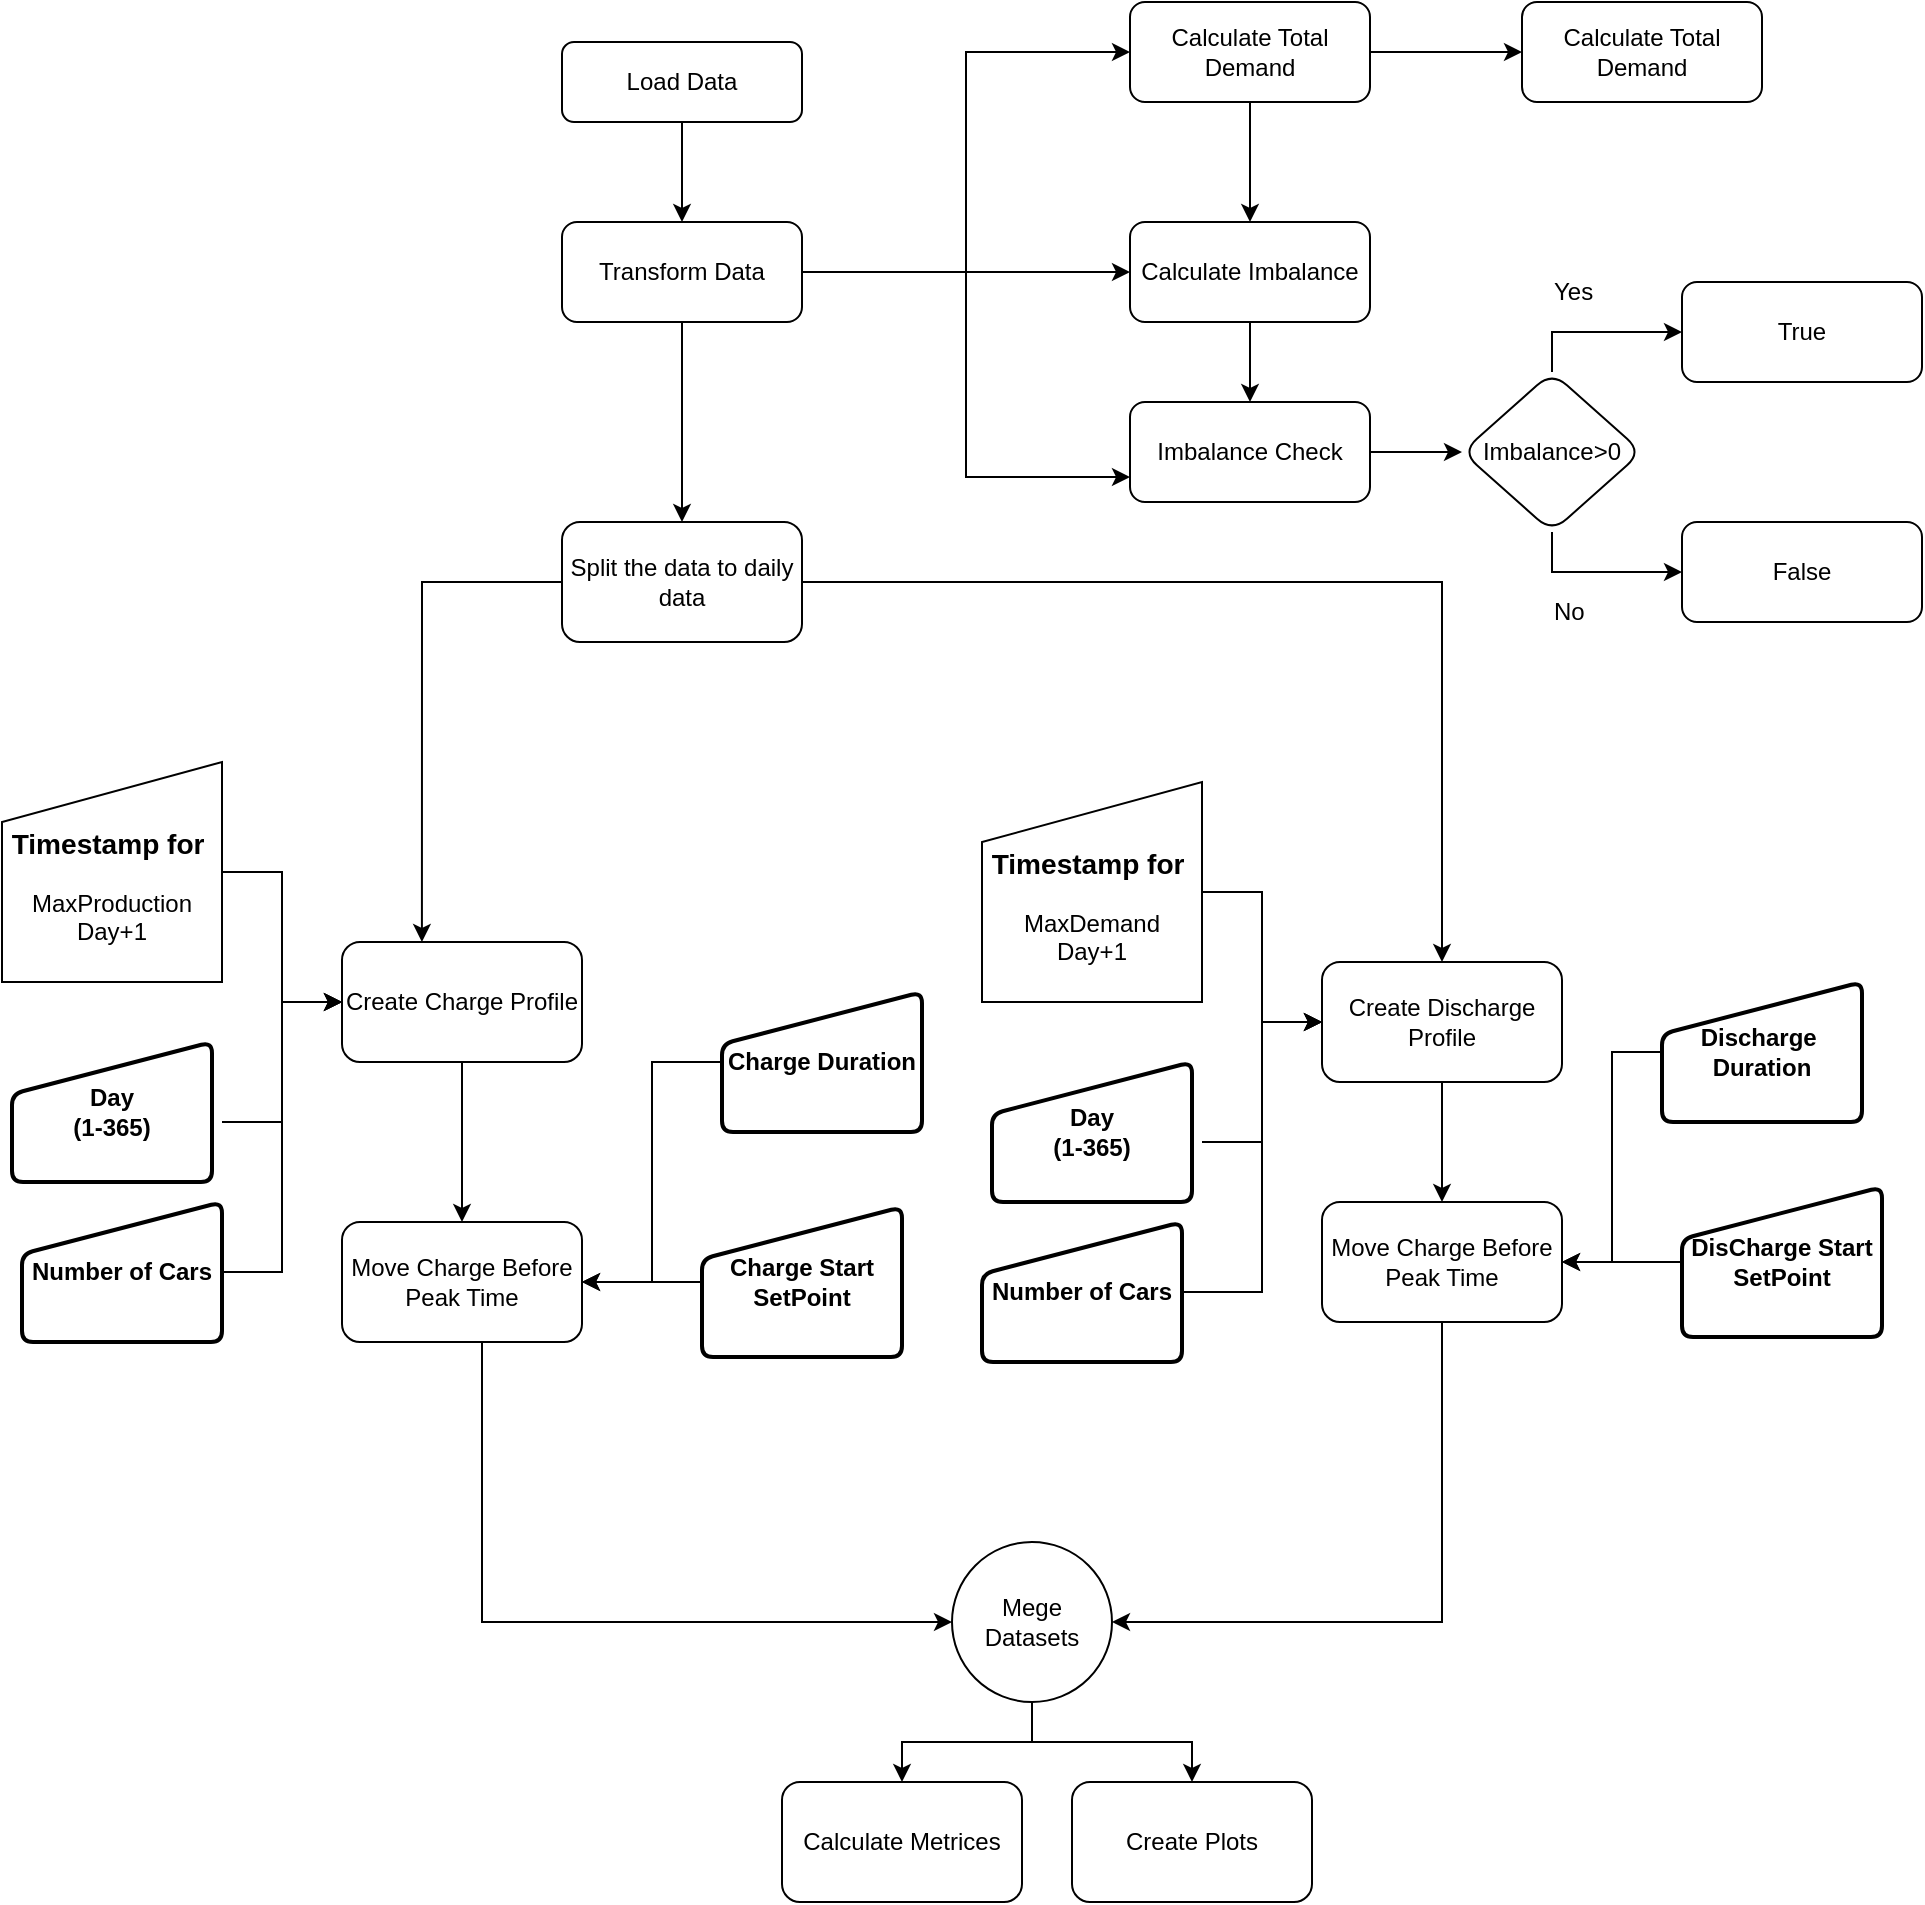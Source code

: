 <mxfile version="21.1.4" type="github">
  <diagram id="C5RBs43oDa-KdzZeNtuy" name="Page-1">
    <mxGraphModel dx="2261" dy="796" grid="1" gridSize="10" guides="1" tooltips="1" connect="1" arrows="1" fold="1" page="1" pageScale="1" pageWidth="827" pageHeight="1169" math="0" shadow="0">
      <root>
        <mxCell id="WIyWlLk6GJQsqaUBKTNV-0" />
        <mxCell id="WIyWlLk6GJQsqaUBKTNV-1" parent="WIyWlLk6GJQsqaUBKTNV-0" />
        <mxCell id="F_5tllZZYPZ8MvSyswzU-1" value="" style="edgeStyle=orthogonalEdgeStyle;rounded=0;orthogonalLoop=1;jettySize=auto;html=1;" parent="WIyWlLk6GJQsqaUBKTNV-1" source="WIyWlLk6GJQsqaUBKTNV-3" target="F_5tllZZYPZ8MvSyswzU-0" edge="1">
          <mxGeometry relative="1" as="geometry" />
        </mxCell>
        <mxCell id="WIyWlLk6GJQsqaUBKTNV-3" value="Load Data" style="rounded=1;whiteSpace=wrap;html=1;fontSize=12;glass=0;strokeWidth=1;shadow=0;" parent="WIyWlLk6GJQsqaUBKTNV-1" vertex="1">
          <mxGeometry x="130" y="40" width="120" height="40" as="geometry" />
        </mxCell>
        <mxCell id="F_5tllZZYPZ8MvSyswzU-9" style="edgeStyle=orthogonalEdgeStyle;rounded=0;orthogonalLoop=1;jettySize=auto;html=1;entryX=0;entryY=0.5;entryDx=0;entryDy=0;" parent="WIyWlLk6GJQsqaUBKTNV-1" source="F_5tllZZYPZ8MvSyswzU-0" target="F_5tllZZYPZ8MvSyswzU-7" edge="1">
          <mxGeometry relative="1" as="geometry" />
        </mxCell>
        <mxCell id="F_5tllZZYPZ8MvSyswzU-28" value="" style="edgeStyle=orthogonalEdgeStyle;rounded=0;orthogonalLoop=1;jettySize=auto;html=1;" parent="WIyWlLk6GJQsqaUBKTNV-1" source="F_5tllZZYPZ8MvSyswzU-0" target="F_5tllZZYPZ8MvSyswzU-27" edge="1">
          <mxGeometry relative="1" as="geometry">
            <Array as="points">
              <mxPoint x="190" y="260" />
              <mxPoint x="190" y="260" />
            </Array>
          </mxGeometry>
        </mxCell>
        <mxCell id="F_5tllZZYPZ8MvSyswzU-29" style="edgeStyle=orthogonalEdgeStyle;rounded=0;orthogonalLoop=1;jettySize=auto;html=1;entryX=0;entryY=0.5;entryDx=0;entryDy=0;" parent="WIyWlLk6GJQsqaUBKTNV-1" source="F_5tllZZYPZ8MvSyswzU-0" target="F_5tllZZYPZ8MvSyswzU-3" edge="1">
          <mxGeometry relative="1" as="geometry" />
        </mxCell>
        <mxCell id="F_5tllZZYPZ8MvSyswzU-30" style="edgeStyle=orthogonalEdgeStyle;rounded=0;orthogonalLoop=1;jettySize=auto;html=1;entryX=0;entryY=0.75;entryDx=0;entryDy=0;" parent="WIyWlLk6GJQsqaUBKTNV-1" source="F_5tllZZYPZ8MvSyswzU-0" target="F_5tllZZYPZ8MvSyswzU-8" edge="1">
          <mxGeometry relative="1" as="geometry" />
        </mxCell>
        <mxCell id="F_5tllZZYPZ8MvSyswzU-0" value="Transform Data" style="rounded=1;whiteSpace=wrap;html=1;fontSize=12;glass=0;strokeWidth=1;shadow=0;" parent="WIyWlLk6GJQsqaUBKTNV-1" vertex="1">
          <mxGeometry x="130" y="130" width="120" height="50" as="geometry" />
        </mxCell>
        <mxCell id="F_5tllZZYPZ8MvSyswzU-15" value="" style="edgeStyle=orthogonalEdgeStyle;rounded=0;orthogonalLoop=1;jettySize=auto;html=1;" parent="WIyWlLk6GJQsqaUBKTNV-1" source="F_5tllZZYPZ8MvSyswzU-3" target="F_5tllZZYPZ8MvSyswzU-8" edge="1">
          <mxGeometry relative="1" as="geometry" />
        </mxCell>
        <mxCell id="F_5tllZZYPZ8MvSyswzU-3" value="Calculate Imbalance" style="rounded=1;whiteSpace=wrap;html=1;fontSize=12;glass=0;strokeWidth=1;shadow=0;" parent="WIyWlLk6GJQsqaUBKTNV-1" vertex="1">
          <mxGeometry x="414" y="130" width="120" height="50" as="geometry" />
        </mxCell>
        <mxCell id="F_5tllZZYPZ8MvSyswzU-12" value="" style="edgeStyle=orthogonalEdgeStyle;rounded=0;orthogonalLoop=1;jettySize=auto;html=1;" parent="WIyWlLk6GJQsqaUBKTNV-1" source="F_5tllZZYPZ8MvSyswzU-7" target="F_5tllZZYPZ8MvSyswzU-11" edge="1">
          <mxGeometry relative="1" as="geometry" />
        </mxCell>
        <mxCell id="F_5tllZZYPZ8MvSyswzU-13" style="edgeStyle=orthogonalEdgeStyle;rounded=0;orthogonalLoop=1;jettySize=auto;html=1;exitX=0.5;exitY=1;exitDx=0;exitDy=0;entryX=0.5;entryY=0;entryDx=0;entryDy=0;" parent="WIyWlLk6GJQsqaUBKTNV-1" source="F_5tllZZYPZ8MvSyswzU-7" target="F_5tllZZYPZ8MvSyswzU-3" edge="1">
          <mxGeometry relative="1" as="geometry" />
        </mxCell>
        <mxCell id="F_5tllZZYPZ8MvSyswzU-7" value="Calculate Total Demand" style="rounded=1;whiteSpace=wrap;html=1;fontSize=12;glass=0;strokeWidth=1;shadow=0;" parent="WIyWlLk6GJQsqaUBKTNV-1" vertex="1">
          <mxGeometry x="414" y="20" width="120" height="50" as="geometry" />
        </mxCell>
        <mxCell id="F_5tllZZYPZ8MvSyswzU-14" style="edgeStyle=orthogonalEdgeStyle;rounded=0;orthogonalLoop=1;jettySize=auto;html=1;exitX=0.75;exitY=1;exitDx=0;exitDy=0;" parent="WIyWlLk6GJQsqaUBKTNV-1" source="F_5tllZZYPZ8MvSyswzU-8" edge="1">
          <mxGeometry relative="1" as="geometry">
            <mxPoint x="504" y="250" as="targetPoint" />
          </mxGeometry>
        </mxCell>
        <mxCell id="F_5tllZZYPZ8MvSyswzU-17" value="" style="edgeStyle=orthogonalEdgeStyle;rounded=0;orthogonalLoop=1;jettySize=auto;html=1;" parent="WIyWlLk6GJQsqaUBKTNV-1" source="F_5tllZZYPZ8MvSyswzU-8" target="F_5tllZZYPZ8MvSyswzU-16" edge="1">
          <mxGeometry relative="1" as="geometry" />
        </mxCell>
        <mxCell id="F_5tllZZYPZ8MvSyswzU-8" value="Imbalance Check" style="rounded=1;whiteSpace=wrap;html=1;fontSize=12;glass=0;strokeWidth=1;shadow=0;" parent="WIyWlLk6GJQsqaUBKTNV-1" vertex="1">
          <mxGeometry x="414" y="220" width="120" height="50" as="geometry" />
        </mxCell>
        <mxCell id="F_5tllZZYPZ8MvSyswzU-11" value="Calculate Total Demand" style="rounded=1;whiteSpace=wrap;html=1;fontSize=12;glass=0;strokeWidth=1;shadow=0;" parent="WIyWlLk6GJQsqaUBKTNV-1" vertex="1">
          <mxGeometry x="610" y="20" width="120" height="50" as="geometry" />
        </mxCell>
        <mxCell id="F_5tllZZYPZ8MvSyswzU-21" style="edgeStyle=orthogonalEdgeStyle;rounded=0;orthogonalLoop=1;jettySize=auto;html=1;exitX=0.5;exitY=0;exitDx=0;exitDy=0;entryX=0;entryY=0.5;entryDx=0;entryDy=0;fontStyle=0" parent="WIyWlLk6GJQsqaUBKTNV-1" source="F_5tllZZYPZ8MvSyswzU-16" target="F_5tllZZYPZ8MvSyswzU-19" edge="1">
          <mxGeometry relative="1" as="geometry" />
        </mxCell>
        <mxCell id="F_5tllZZYPZ8MvSyswzU-24" style="edgeStyle=orthogonalEdgeStyle;rounded=0;orthogonalLoop=1;jettySize=auto;html=1;entryX=0;entryY=0.5;entryDx=0;entryDy=0;" parent="WIyWlLk6GJQsqaUBKTNV-1" source="F_5tllZZYPZ8MvSyswzU-16" target="F_5tllZZYPZ8MvSyswzU-20" edge="1">
          <mxGeometry relative="1" as="geometry">
            <Array as="points">
              <mxPoint x="625" y="305" />
            </Array>
          </mxGeometry>
        </mxCell>
        <mxCell id="F_5tllZZYPZ8MvSyswzU-16" value="Imbalance&amp;gt;0" style="rhombus;whiteSpace=wrap;html=1;rounded=1;glass=0;strokeWidth=1;shadow=0;" parent="WIyWlLk6GJQsqaUBKTNV-1" vertex="1">
          <mxGeometry x="580" y="205" width="90" height="80" as="geometry" />
        </mxCell>
        <mxCell id="F_5tllZZYPZ8MvSyswzU-19" value="True" style="rounded=1;whiteSpace=wrap;html=1;fontSize=12;glass=0;strokeWidth=1;shadow=0;" parent="WIyWlLk6GJQsqaUBKTNV-1" vertex="1">
          <mxGeometry x="690" y="160" width="120" height="50" as="geometry" />
        </mxCell>
        <mxCell id="F_5tllZZYPZ8MvSyswzU-20" value="False" style="rounded=1;whiteSpace=wrap;html=1;fontSize=12;glass=0;strokeWidth=1;shadow=0;" parent="WIyWlLk6GJQsqaUBKTNV-1" vertex="1">
          <mxGeometry x="690" y="280" width="120" height="50" as="geometry" />
        </mxCell>
        <mxCell id="F_5tllZZYPZ8MvSyswzU-25" value="Yes" style="text;strokeColor=none;fillColor=none;align=left;verticalAlign=middle;spacingLeft=4;spacingRight=4;overflow=hidden;points=[[0,0.5],[1,0.5]];portConstraint=eastwest;rotatable=0;whiteSpace=wrap;html=1;" parent="WIyWlLk6GJQsqaUBKTNV-1" vertex="1">
          <mxGeometry x="620" y="150" width="80" height="30" as="geometry" />
        </mxCell>
        <mxCell id="F_5tllZZYPZ8MvSyswzU-26" value="No" style="text;strokeColor=none;fillColor=none;align=left;verticalAlign=middle;spacingLeft=4;spacingRight=4;overflow=hidden;points=[[0,0.5],[1,0.5]];portConstraint=eastwest;rotatable=0;whiteSpace=wrap;html=1;" parent="WIyWlLk6GJQsqaUBKTNV-1" vertex="1">
          <mxGeometry x="620" y="310" width="80" height="30" as="geometry" />
        </mxCell>
        <mxCell id="F_5tllZZYPZ8MvSyswzU-75" style="edgeStyle=orthogonalEdgeStyle;rounded=0;orthogonalLoop=1;jettySize=auto;html=1;entryX=0.333;entryY=0;entryDx=0;entryDy=0;entryPerimeter=0;" parent="WIyWlLk6GJQsqaUBKTNV-1" source="F_5tllZZYPZ8MvSyswzU-27" target="F_5tllZZYPZ8MvSyswzU-33" edge="1">
          <mxGeometry relative="1" as="geometry">
            <Array as="points">
              <mxPoint x="60" y="310" />
            </Array>
          </mxGeometry>
        </mxCell>
        <mxCell id="F_5tllZZYPZ8MvSyswzU-76" style="edgeStyle=orthogonalEdgeStyle;rounded=0;orthogonalLoop=1;jettySize=auto;html=1;entryX=0.5;entryY=0;entryDx=0;entryDy=0;" parent="WIyWlLk6GJQsqaUBKTNV-1" source="F_5tllZZYPZ8MvSyswzU-27" target="F_5tllZZYPZ8MvSyswzU-71" edge="1">
          <mxGeometry relative="1" as="geometry" />
        </mxCell>
        <mxCell id="F_5tllZZYPZ8MvSyswzU-27" value="Split the data to daily data" style="whiteSpace=wrap;html=1;rounded=1;glass=0;strokeWidth=1;shadow=0;" parent="WIyWlLk6GJQsqaUBKTNV-1" vertex="1">
          <mxGeometry x="130" y="280" width="120" height="60" as="geometry" />
        </mxCell>
        <mxCell id="F_5tllZZYPZ8MvSyswzU-68" value="" style="group" parent="WIyWlLk6GJQsqaUBKTNV-1" vertex="1" connectable="0">
          <mxGeometry x="-150" y="400" width="290" height="210" as="geometry" />
        </mxCell>
        <mxCell id="F_5tllZZYPZ8MvSyswzU-40" value="" style="edgeStyle=orthogonalEdgeStyle;rounded=0;orthogonalLoop=1;jettySize=auto;html=1;" parent="F_5tllZZYPZ8MvSyswzU-68" target="F_5tllZZYPZ8MvSyswzU-33" edge="1">
          <mxGeometry relative="1" as="geometry">
            <mxPoint x="110" y="180" as="sourcePoint" />
            <Array as="points">
              <mxPoint x="140" y="180" />
              <mxPoint x="140" y="120" />
            </Array>
          </mxGeometry>
        </mxCell>
        <mxCell id="F_5tllZZYPZ8MvSyswzU-33" value="Create Charge Profile" style="rounded=1;whiteSpace=wrap;html=1;glass=0;strokeWidth=1;shadow=0;" parent="F_5tllZZYPZ8MvSyswzU-68" vertex="1">
          <mxGeometry x="170" y="90" width="120" height="60" as="geometry" />
        </mxCell>
        <mxCell id="F_5tllZZYPZ8MvSyswzU-41" value="&lt;h3&gt;Timestamp for&amp;nbsp;&lt;/h3&gt;MaxProduction&lt;br&gt;Day+1" style="shape=manualInput;whiteSpace=wrap;html=1;" parent="F_5tllZZYPZ8MvSyswzU-68" vertex="1">
          <mxGeometry width="110" height="110" as="geometry" />
        </mxCell>
        <mxCell id="F_5tllZZYPZ8MvSyswzU-44" value="&lt;b&gt;Day&lt;br&gt;(1-365)&lt;br&gt;&lt;/b&gt;" style="html=1;strokeWidth=2;shape=manualInput;whiteSpace=wrap;rounded=1;size=26;arcSize=11;" parent="F_5tllZZYPZ8MvSyswzU-68" vertex="1">
          <mxGeometry x="5" y="140" width="100" height="70" as="geometry" />
        </mxCell>
        <mxCell id="F_5tllZZYPZ8MvSyswzU-42" style="edgeStyle=orthogonalEdgeStyle;rounded=0;orthogonalLoop=1;jettySize=auto;html=1;entryX=0;entryY=0.5;entryDx=0;entryDy=0;" parent="F_5tllZZYPZ8MvSyswzU-68" source="F_5tllZZYPZ8MvSyswzU-41" target="F_5tllZZYPZ8MvSyswzU-33" edge="1">
          <mxGeometry relative="1" as="geometry" />
        </mxCell>
        <mxCell id="F_5tllZZYPZ8MvSyswzU-69" value="" style="group" parent="WIyWlLk6GJQsqaUBKTNV-1" vertex="1" connectable="0">
          <mxGeometry x="340" y="410" width="290" height="210" as="geometry" />
        </mxCell>
        <mxCell id="F_5tllZZYPZ8MvSyswzU-70" value="" style="edgeStyle=orthogonalEdgeStyle;rounded=0;orthogonalLoop=1;jettySize=auto;html=1;" parent="F_5tllZZYPZ8MvSyswzU-69" target="F_5tllZZYPZ8MvSyswzU-71" edge="1">
          <mxGeometry relative="1" as="geometry">
            <mxPoint x="110" y="180" as="sourcePoint" />
            <Array as="points">
              <mxPoint x="140" y="180" />
              <mxPoint x="140" y="120" />
            </Array>
          </mxGeometry>
        </mxCell>
        <mxCell id="F_5tllZZYPZ8MvSyswzU-71" value="Create Discharge Profile" style="rounded=1;whiteSpace=wrap;html=1;glass=0;strokeWidth=1;shadow=0;" parent="F_5tllZZYPZ8MvSyswzU-69" vertex="1">
          <mxGeometry x="170" y="90" width="120" height="60" as="geometry" />
        </mxCell>
        <mxCell id="F_5tllZZYPZ8MvSyswzU-72" value="&lt;h3&gt;Timestamp for&amp;nbsp;&lt;/h3&gt;MaxDemand&lt;br&gt;Day+1" style="shape=manualInput;whiteSpace=wrap;html=1;" parent="F_5tllZZYPZ8MvSyswzU-69" vertex="1">
          <mxGeometry width="110" height="110" as="geometry" />
        </mxCell>
        <mxCell id="F_5tllZZYPZ8MvSyswzU-73" value="&lt;b&gt;Day&lt;br&gt;(1-365)&lt;br&gt;&lt;/b&gt;" style="html=1;strokeWidth=2;shape=manualInput;whiteSpace=wrap;rounded=1;size=26;arcSize=11;" parent="F_5tllZZYPZ8MvSyswzU-69" vertex="1">
          <mxGeometry x="5" y="140" width="100" height="70" as="geometry" />
        </mxCell>
        <mxCell id="F_5tllZZYPZ8MvSyswzU-74" style="edgeStyle=orthogonalEdgeStyle;rounded=0;orthogonalLoop=1;jettySize=auto;html=1;entryX=0;entryY=0.5;entryDx=0;entryDy=0;" parent="F_5tllZZYPZ8MvSyswzU-69" source="F_5tllZZYPZ8MvSyswzU-72" target="F_5tllZZYPZ8MvSyswzU-71" edge="1">
          <mxGeometry relative="1" as="geometry" />
        </mxCell>
        <mxCell id="F_5tllZZYPZ8MvSyswzU-80" style="edgeStyle=orthogonalEdgeStyle;rounded=0;orthogonalLoop=1;jettySize=auto;html=1;entryX=0.5;entryY=0;entryDx=0;entryDy=0;" parent="WIyWlLk6GJQsqaUBKTNV-1" source="F_5tllZZYPZ8MvSyswzU-77" target="F_5tllZZYPZ8MvSyswzU-81" edge="1">
          <mxGeometry relative="1" as="geometry">
            <mxPoint x="385" y="910" as="targetPoint" />
          </mxGeometry>
        </mxCell>
        <mxCell id="F_5tllZZYPZ8MvSyswzU-87" style="edgeStyle=orthogonalEdgeStyle;rounded=0;orthogonalLoop=1;jettySize=auto;html=1;entryX=0.5;entryY=0;entryDx=0;entryDy=0;" parent="WIyWlLk6GJQsqaUBKTNV-1" source="F_5tllZZYPZ8MvSyswzU-77" target="F_5tllZZYPZ8MvSyswzU-86" edge="1">
          <mxGeometry relative="1" as="geometry" />
        </mxCell>
        <mxCell id="F_5tllZZYPZ8MvSyswzU-77" value="Mege Datasets" style="ellipse;whiteSpace=wrap;html=1;rounded=1;glass=0;strokeWidth=1;shadow=0;" parent="WIyWlLk6GJQsqaUBKTNV-1" vertex="1">
          <mxGeometry x="325" y="790" width="80" height="80" as="geometry" />
        </mxCell>
        <mxCell id="F_5tllZZYPZ8MvSyswzU-81" value="Calculate Metrices" style="rounded=1;whiteSpace=wrap;html=1;" parent="WIyWlLk6GJQsqaUBKTNV-1" vertex="1">
          <mxGeometry x="240" y="910" width="120" height="60" as="geometry" />
        </mxCell>
        <mxCell id="F_5tllZZYPZ8MvSyswzU-84" style="edgeStyle=orthogonalEdgeStyle;rounded=0;orthogonalLoop=1;jettySize=auto;html=1;entryX=0;entryY=0.5;entryDx=0;entryDy=0;" parent="WIyWlLk6GJQsqaUBKTNV-1" source="F_5tllZZYPZ8MvSyswzU-82" target="F_5tllZZYPZ8MvSyswzU-33" edge="1">
          <mxGeometry relative="1" as="geometry">
            <Array as="points">
              <mxPoint x="-10" y="655" />
              <mxPoint x="-10" y="520" />
            </Array>
          </mxGeometry>
        </mxCell>
        <mxCell id="F_5tllZZYPZ8MvSyswzU-82" value="&lt;b&gt;Number of Cars&lt;br&gt;&lt;/b&gt;" style="html=1;strokeWidth=2;shape=manualInput;whiteSpace=wrap;rounded=1;size=26;arcSize=11;" parent="WIyWlLk6GJQsqaUBKTNV-1" vertex="1">
          <mxGeometry x="-140" y="620" width="100" height="70" as="geometry" />
        </mxCell>
        <mxCell id="F_5tllZZYPZ8MvSyswzU-85" style="edgeStyle=orthogonalEdgeStyle;rounded=0;orthogonalLoop=1;jettySize=auto;html=1;entryX=0;entryY=0.5;entryDx=0;entryDy=0;" parent="WIyWlLk6GJQsqaUBKTNV-1" source="F_5tllZZYPZ8MvSyswzU-83" target="F_5tllZZYPZ8MvSyswzU-71" edge="1">
          <mxGeometry relative="1" as="geometry">
            <Array as="points">
              <mxPoint x="480" y="665" />
              <mxPoint x="480" y="530" />
            </Array>
          </mxGeometry>
        </mxCell>
        <mxCell id="F_5tllZZYPZ8MvSyswzU-83" value="&lt;b style=&quot;border-color: var(--border-color);&quot;&gt;Number of Cars&lt;/b&gt;&lt;b&gt;&lt;br&gt;&lt;/b&gt;" style="html=1;strokeWidth=2;shape=manualInput;whiteSpace=wrap;rounded=1;size=26;arcSize=11;" parent="WIyWlLk6GJQsqaUBKTNV-1" vertex="1">
          <mxGeometry x="340" y="630" width="100" height="70" as="geometry" />
        </mxCell>
        <mxCell id="F_5tllZZYPZ8MvSyswzU-86" value="Create Plots" style="rounded=1;whiteSpace=wrap;html=1;" parent="WIyWlLk6GJQsqaUBKTNV-1" vertex="1">
          <mxGeometry x="385" y="910" width="120" height="60" as="geometry" />
        </mxCell>
        <mxCell id="Du1bYVLPFrx_t7pOMEu5-16" style="edgeStyle=orthogonalEdgeStyle;rounded=0;orthogonalLoop=1;jettySize=auto;html=1;entryX=0;entryY=0.5;entryDx=0;entryDy=0;" edge="1" parent="WIyWlLk6GJQsqaUBKTNV-1" source="Du1bYVLPFrx_t7pOMEu5-0" target="F_5tllZZYPZ8MvSyswzU-77">
          <mxGeometry relative="1" as="geometry">
            <Array as="points">
              <mxPoint x="90" y="830" />
            </Array>
          </mxGeometry>
        </mxCell>
        <mxCell id="Du1bYVLPFrx_t7pOMEu5-0" value="Move Charge Before Peak Time" style="whiteSpace=wrap;html=1;rounded=1;glass=0;strokeWidth=1;shadow=0;" vertex="1" parent="WIyWlLk6GJQsqaUBKTNV-1">
          <mxGeometry x="20" y="630" width="120" height="60" as="geometry" />
        </mxCell>
        <mxCell id="Du1bYVLPFrx_t7pOMEu5-1" value="" style="edgeStyle=orthogonalEdgeStyle;rounded=0;orthogonalLoop=1;jettySize=auto;html=1;" edge="1" parent="WIyWlLk6GJQsqaUBKTNV-1" source="F_5tllZZYPZ8MvSyswzU-33" target="Du1bYVLPFrx_t7pOMEu5-0">
          <mxGeometry relative="1" as="geometry" />
        </mxCell>
        <mxCell id="Du1bYVLPFrx_t7pOMEu5-8" style="edgeStyle=orthogonalEdgeStyle;rounded=0;orthogonalLoop=1;jettySize=auto;html=1;entryX=1;entryY=0.5;entryDx=0;entryDy=0;" edge="1" parent="WIyWlLk6GJQsqaUBKTNV-1" source="Du1bYVLPFrx_t7pOMEu5-4" target="Du1bYVLPFrx_t7pOMEu5-0">
          <mxGeometry relative="1" as="geometry" />
        </mxCell>
        <mxCell id="Du1bYVLPFrx_t7pOMEu5-4" value="&lt;b&gt;Charge Duration&lt;br&gt;&lt;/b&gt;" style="html=1;strokeWidth=2;shape=manualInput;whiteSpace=wrap;rounded=1;size=26;arcSize=11;" vertex="1" parent="WIyWlLk6GJQsqaUBKTNV-1">
          <mxGeometry x="210" y="515" width="100" height="70" as="geometry" />
        </mxCell>
        <mxCell id="Du1bYVLPFrx_t7pOMEu5-6" value="" style="edgeStyle=orthogonalEdgeStyle;rounded=0;orthogonalLoop=1;jettySize=auto;html=1;" edge="1" parent="WIyWlLk6GJQsqaUBKTNV-1" source="Du1bYVLPFrx_t7pOMEu5-5" target="Du1bYVLPFrx_t7pOMEu5-0">
          <mxGeometry relative="1" as="geometry" />
        </mxCell>
        <mxCell id="Du1bYVLPFrx_t7pOMEu5-5" value="&lt;b&gt;Charge Start SetPoint&lt;br&gt;&lt;/b&gt;" style="html=1;strokeWidth=2;shape=manualInput;whiteSpace=wrap;rounded=1;size=26;arcSize=11;" vertex="1" parent="WIyWlLk6GJQsqaUBKTNV-1">
          <mxGeometry x="200" y="622.5" width="100" height="75" as="geometry" />
        </mxCell>
        <mxCell id="Du1bYVLPFrx_t7pOMEu5-15" style="edgeStyle=orthogonalEdgeStyle;rounded=0;orthogonalLoop=1;jettySize=auto;html=1;entryX=1;entryY=0.5;entryDx=0;entryDy=0;" edge="1" parent="WIyWlLk6GJQsqaUBKTNV-1" source="Du1bYVLPFrx_t7pOMEu5-9" target="F_5tllZZYPZ8MvSyswzU-77">
          <mxGeometry relative="1" as="geometry">
            <Array as="points">
              <mxPoint x="570" y="830" />
            </Array>
          </mxGeometry>
        </mxCell>
        <mxCell id="Du1bYVLPFrx_t7pOMEu5-9" value="Move Charge Before Peak Time" style="whiteSpace=wrap;html=1;rounded=1;glass=0;strokeWidth=1;shadow=0;" vertex="1" parent="WIyWlLk6GJQsqaUBKTNV-1">
          <mxGeometry x="510" y="620" width="120" height="60" as="geometry" />
        </mxCell>
        <mxCell id="Du1bYVLPFrx_t7pOMEu5-13" style="edgeStyle=orthogonalEdgeStyle;rounded=0;orthogonalLoop=1;jettySize=auto;html=1;entryX=1;entryY=0.5;entryDx=0;entryDy=0;" edge="1" parent="WIyWlLk6GJQsqaUBKTNV-1" source="Du1bYVLPFrx_t7pOMEu5-10" target="Du1bYVLPFrx_t7pOMEu5-9">
          <mxGeometry relative="1" as="geometry" />
        </mxCell>
        <mxCell id="Du1bYVLPFrx_t7pOMEu5-10" value="&lt;b&gt;Discharge&amp;nbsp;&lt;br&gt;Duration&lt;br&gt;&lt;/b&gt;" style="html=1;strokeWidth=2;shape=manualInput;whiteSpace=wrap;rounded=1;size=26;arcSize=11;" vertex="1" parent="WIyWlLk6GJQsqaUBKTNV-1">
          <mxGeometry x="680" y="510" width="100" height="70" as="geometry" />
        </mxCell>
        <mxCell id="Du1bYVLPFrx_t7pOMEu5-14" value="" style="edgeStyle=orthogonalEdgeStyle;rounded=0;orthogonalLoop=1;jettySize=auto;html=1;" edge="1" parent="WIyWlLk6GJQsqaUBKTNV-1" source="Du1bYVLPFrx_t7pOMEu5-11" target="Du1bYVLPFrx_t7pOMEu5-9">
          <mxGeometry relative="1" as="geometry" />
        </mxCell>
        <mxCell id="Du1bYVLPFrx_t7pOMEu5-11" value="&lt;b&gt;DisCharge Start SetPoint&lt;br&gt;&lt;/b&gt;" style="html=1;strokeWidth=2;shape=manualInput;whiteSpace=wrap;rounded=1;size=26;arcSize=11;" vertex="1" parent="WIyWlLk6GJQsqaUBKTNV-1">
          <mxGeometry x="690" y="612.5" width="100" height="75" as="geometry" />
        </mxCell>
        <mxCell id="Du1bYVLPFrx_t7pOMEu5-12" value="" style="edgeStyle=orthogonalEdgeStyle;rounded=0;orthogonalLoop=1;jettySize=auto;html=1;" edge="1" parent="WIyWlLk6GJQsqaUBKTNV-1" source="F_5tllZZYPZ8MvSyswzU-71" target="Du1bYVLPFrx_t7pOMEu5-9">
          <mxGeometry relative="1" as="geometry" />
        </mxCell>
      </root>
    </mxGraphModel>
  </diagram>
</mxfile>
